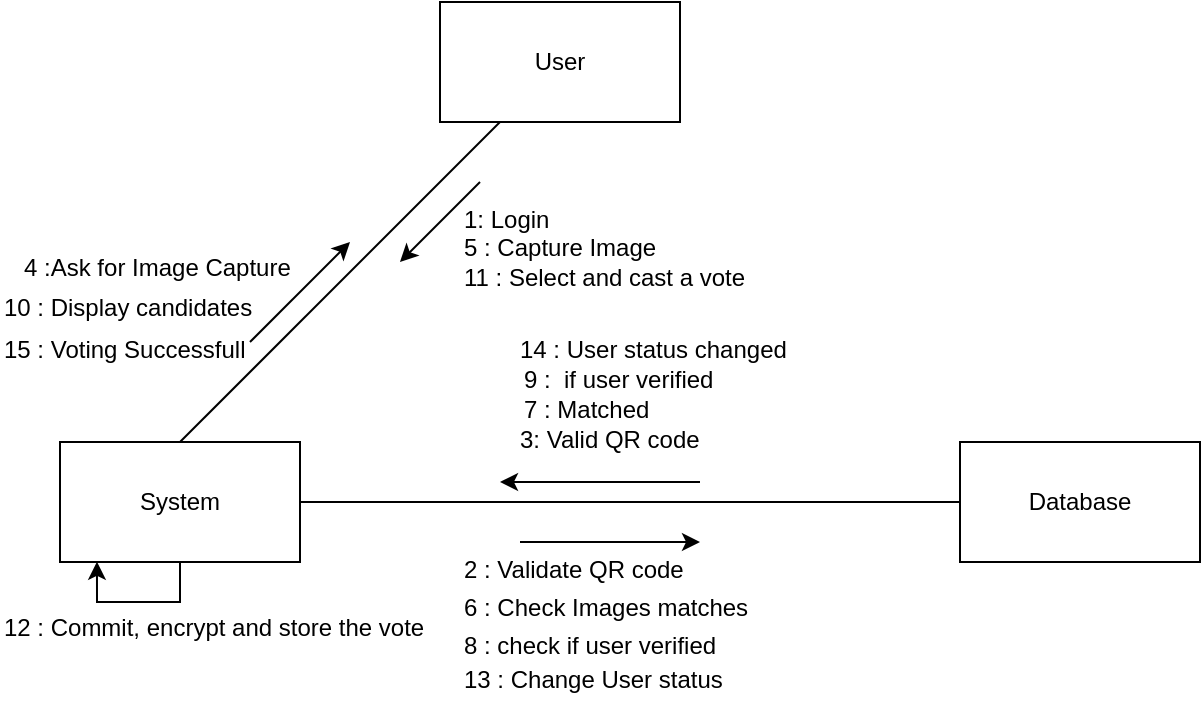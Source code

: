 <mxfile version="13.0.3" type="device"><diagram id="FDK_VWUMmiSy1B3tPCUl" name="Page-1"><mxGraphModel dx="852" dy="494" grid="1" gridSize="10" guides="1" tooltips="1" connect="1" arrows="1" fold="1" page="1" pageScale="1" pageWidth="827" pageHeight="1169" math="0" shadow="0"><root><mxCell id="0"/><mxCell id="1" parent="0"/><mxCell id="LWGLGFLKwShI6pi8NE8C-1" value="User" style="rounded=0;whiteSpace=wrap;html=1;" parent="1" vertex="1"><mxGeometry x="230" y="10" width="120" height="60" as="geometry"/></mxCell><mxCell id="LWGLGFLKwShI6pi8NE8C-2" value="Database" style="rounded=0;whiteSpace=wrap;html=1;" parent="1" vertex="1"><mxGeometry x="490" y="230" width="120" height="60" as="geometry"/></mxCell><mxCell id="LWGLGFLKwShI6pi8NE8C-3" style="edgeStyle=orthogonalEdgeStyle;rounded=0;orthogonalLoop=1;jettySize=auto;html=1;exitX=0.5;exitY=1;exitDx=0;exitDy=0;entryX=0.154;entryY=0.998;entryDx=0;entryDy=0;entryPerimeter=0;" parent="1" source="LWGLGFLKwShI6pi8NE8C-4" target="LWGLGFLKwShI6pi8NE8C-4" edge="1"><mxGeometry relative="1" as="geometry"><mxPoint x="60" y="300" as="targetPoint"/></mxGeometry></mxCell><mxCell id="LWGLGFLKwShI6pi8NE8C-4" value="System" style="rounded=0;whiteSpace=wrap;html=1;" parent="1" vertex="1"><mxGeometry x="40" y="230" width="120" height="60" as="geometry"/></mxCell><mxCell id="LWGLGFLKwShI6pi8NE8C-5" value="" style="endArrow=none;html=1;entryX=0.25;entryY=1;entryDx=0;entryDy=0;exitX=0.5;exitY=0;exitDx=0;exitDy=0;" parent="1" source="LWGLGFLKwShI6pi8NE8C-4" target="LWGLGFLKwShI6pi8NE8C-1" edge="1"><mxGeometry width="50" height="50" relative="1" as="geometry"><mxPoint x="140" y="180" as="sourcePoint"/><mxPoint x="190" y="130" as="targetPoint"/></mxGeometry></mxCell><mxCell id="LWGLGFLKwShI6pi8NE8C-6" value="" style="endArrow=none;html=1;entryX=0;entryY=0.5;entryDx=0;entryDy=0;exitX=1;exitY=0.5;exitDx=0;exitDy=0;" parent="1" source="LWGLGFLKwShI6pi8NE8C-4" target="LWGLGFLKwShI6pi8NE8C-2" edge="1"><mxGeometry width="50" height="50" relative="1" as="geometry"><mxPoint x="200" y="300" as="sourcePoint"/><mxPoint x="250" y="250" as="targetPoint"/></mxGeometry></mxCell><mxCell id="LWGLGFLKwShI6pi8NE8C-7" value="" style="endArrow=classic;html=1;" parent="1" edge="1"><mxGeometry width="50" height="50" relative="1" as="geometry"><mxPoint x="135" y="180" as="sourcePoint"/><mxPoint x="185" y="130" as="targetPoint"/></mxGeometry></mxCell><mxCell id="LWGLGFLKwShI6pi8NE8C-8" value="" style="endArrow=classic;html=1;" parent="1" edge="1"><mxGeometry width="50" height="50" relative="1" as="geometry"><mxPoint x="250" y="100" as="sourcePoint"/><mxPoint x="210" y="140" as="targetPoint"/></mxGeometry></mxCell><mxCell id="LWGLGFLKwShI6pi8NE8C-9" value="" style="endArrow=classic;html=1;" parent="1" edge="1"><mxGeometry width="50" height="50" relative="1" as="geometry"><mxPoint x="270" y="280" as="sourcePoint"/><mxPoint x="360" y="280" as="targetPoint"/></mxGeometry></mxCell><mxCell id="LWGLGFLKwShI6pi8NE8C-10" value="" style="endArrow=classic;html=1;" parent="1" edge="1"><mxGeometry width="50" height="50" relative="1" as="geometry"><mxPoint x="360" y="250" as="sourcePoint"/><mxPoint x="260" y="250" as="targetPoint"/></mxGeometry></mxCell><mxCell id="LWGLGFLKwShI6pi8NE8C-11" value="1: Login" style="text;html=1;resizable=0;points=[];autosize=1;align=left;verticalAlign=top;spacingTop=-4;" parent="1" vertex="1"><mxGeometry x="240" y="109" width="60" height="20" as="geometry"/></mxCell><mxCell id="LWGLGFLKwShI6pi8NE8C-12" value="2 : Validate QR code" style="text;html=1;resizable=0;points=[];autosize=1;align=left;verticalAlign=top;spacingTop=-4;" parent="1" vertex="1"><mxGeometry x="240" y="284" width="130" height="20" as="geometry"/></mxCell><mxCell id="LWGLGFLKwShI6pi8NE8C-13" value="3: Valid QR code" style="text;html=1;" parent="1" vertex="1"><mxGeometry x="268" y="215" width="90" height="30" as="geometry"/></mxCell><mxCell id="LWGLGFLKwShI6pi8NE8C-14" value="4 :Ask for Image Capture" style="text;html=1;" parent="1" vertex="1"><mxGeometry x="20" y="129" width="160" height="30" as="geometry"/></mxCell><mxCell id="LWGLGFLKwShI6pi8NE8C-15" value="5 : Capture Image" style="text;html=1;" parent="1" vertex="1"><mxGeometry x="240" y="119" width="120" height="30" as="geometry"/></mxCell><mxCell id="LWGLGFLKwShI6pi8NE8C-16" value="6 : Check Images matches" style="text;html=1;" parent="1" vertex="1"><mxGeometry x="240" y="299" width="170" height="30" as="geometry"/></mxCell><mxCell id="LWGLGFLKwShI6pi8NE8C-17" value="7 : Matched" style="text;html=1;" parent="1" vertex="1"><mxGeometry x="270" y="200" width="90" height="30" as="geometry"/></mxCell><mxCell id="LWGLGFLKwShI6pi8NE8C-18" value="8 : check if user verified" style="text;html=1;" parent="1" vertex="1"><mxGeometry x="240" y="318" width="120" height="30" as="geometry"/></mxCell><mxCell id="LWGLGFLKwShI6pi8NE8C-19" value="10 : Display candidates" style="text;html=1;" parent="1" vertex="1"><mxGeometry x="10" y="149" width="140" height="30" as="geometry"/></mxCell><mxCell id="LWGLGFLKwShI6pi8NE8C-20" value="11 : Select and cast a vote" style="text;html=1;" parent="1" vertex="1"><mxGeometry x="240" y="134" width="170" height="30" as="geometry"/></mxCell><mxCell id="LWGLGFLKwShI6pi8NE8C-21" value="12 : Commit, encrypt and store the vote" style="text;html=1;" parent="1" vertex="1"><mxGeometry x="10" y="309" width="140" height="30" as="geometry"/></mxCell><mxCell id="LWGLGFLKwShI6pi8NE8C-22" value="13 : Change User status" style="text;html=1;resizable=0;points=[];autosize=1;align=left;verticalAlign=top;spacingTop=-4;" parent="1" vertex="1"><mxGeometry x="240" y="339" width="140" height="20" as="geometry"/></mxCell><mxCell id="LWGLGFLKwShI6pi8NE8C-24" value="15 : Voting Successfull" style="text;html=1;" parent="1" vertex="1"><mxGeometry x="10" y="170" width="150" height="30" as="geometry"/></mxCell><mxCell id="Q1BrNOwHvbwnl8Pywf8s-1" value="9 :&amp;nbsp; if user verified" style="text;html=1;" parent="1" vertex="1"><mxGeometry x="270" y="185" width="120" height="30" as="geometry"/></mxCell><mxCell id="Q1BrNOwHvbwnl8Pywf8s-3" value="14 : User status changed" style="text;html=1;" parent="1" vertex="1"><mxGeometry x="268" y="170" width="160" height="30" as="geometry"/></mxCell></root></mxGraphModel></diagram></mxfile>